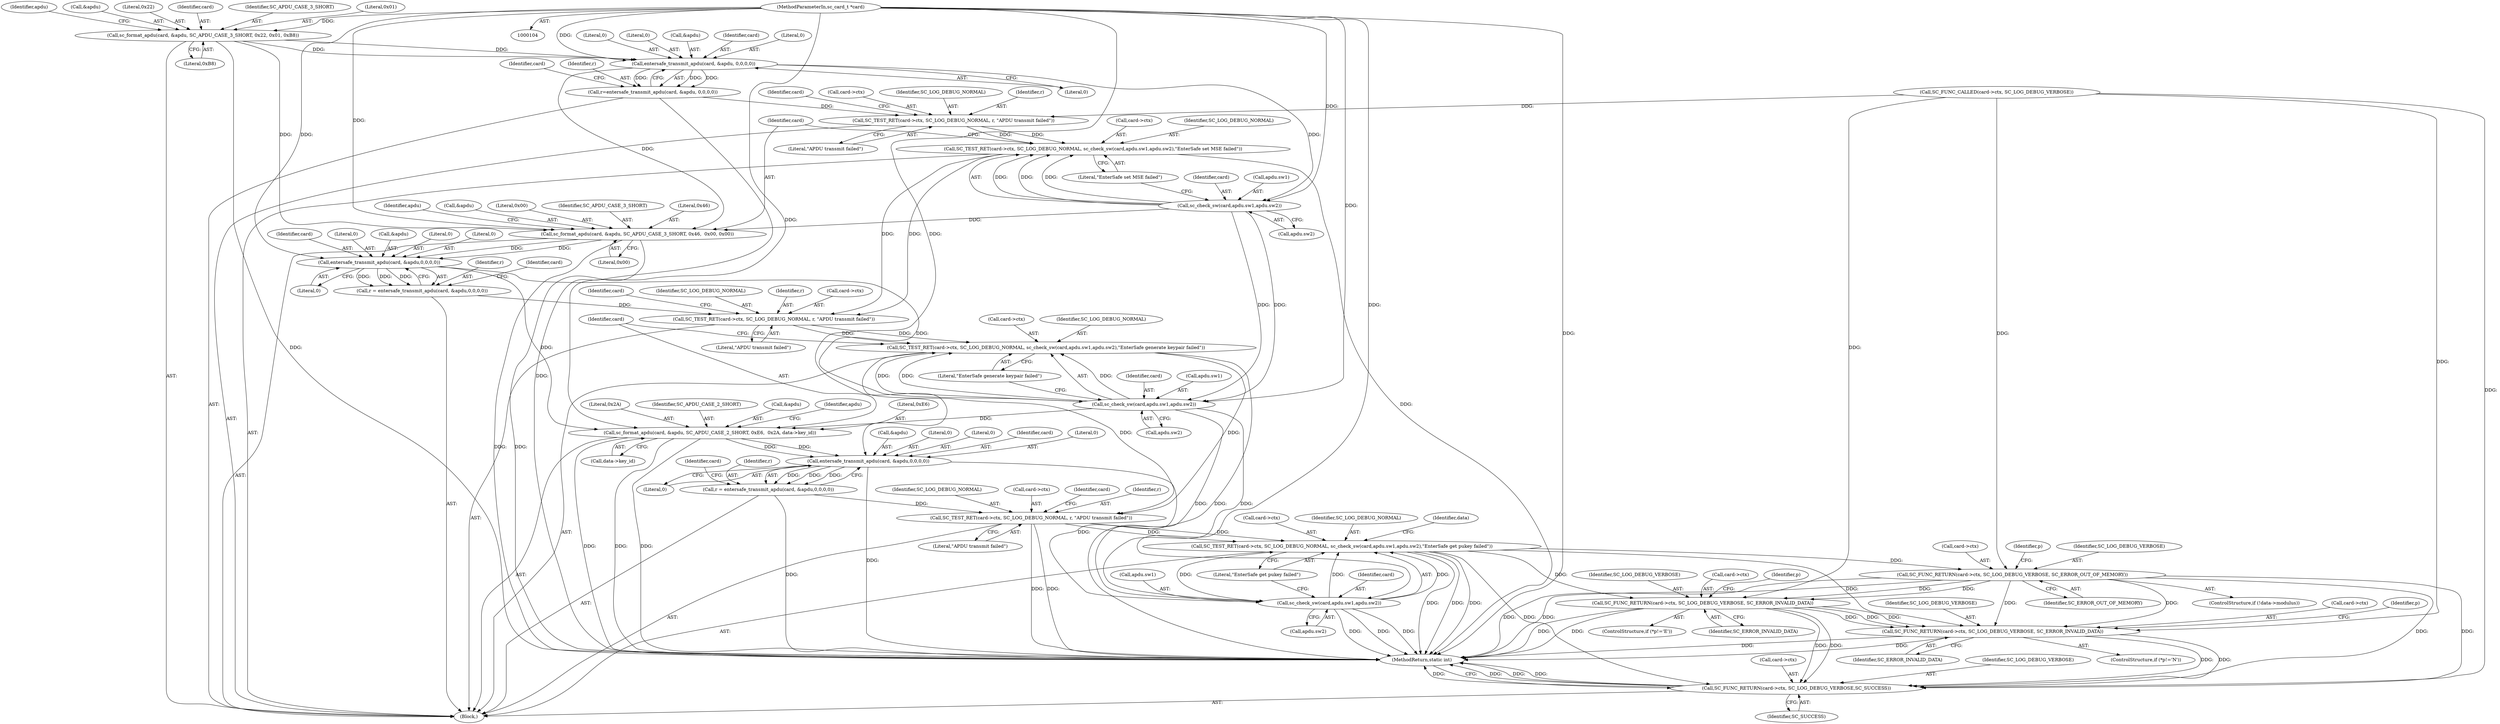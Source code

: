 digraph "0_OpenSC_8fe377e93b4b56060e5bbfb6f3142ceaeca744fa_5@pointer" {
"1000105" [label="(MethodParameterIn,sc_card_t *card)"];
"1000126" [label="(Call,sc_format_apdu(card, &apdu, SC_APDU_CASE_3_SHORT, 0x22, 0x01, 0xB8))"];
"1000183" [label="(Call,entersafe_transmit_apdu(card, &apdu, 0,0,0,0))"];
"1000181" [label="(Call,r=entersafe_transmit_apdu(card, &apdu, 0,0,0,0))"];
"1000191" [label="(Call,SC_TEST_RET(card->ctx, SC_LOG_DEBUG_NORMAL, r, \"APDU transmit failed\"))"];
"1000198" [label="(Call,SC_TEST_RET(card->ctx, SC_LOG_DEBUG_NORMAL, sc_check_sw(card,apdu.sw1,apdu.sw2),\"EnterSafe set MSE failed\"))"];
"1000270" [label="(Call,SC_TEST_RET(card->ctx, SC_LOG_DEBUG_NORMAL, r, \"APDU transmit failed\"))"];
"1000277" [label="(Call,SC_TEST_RET(card->ctx, SC_LOG_DEBUG_NORMAL, sc_check_sw(card,apdu.sw1,apdu.sw2),\"EnterSafe generate keypair failed\"))"];
"1000332" [label="(Call,SC_TEST_RET(card->ctx, SC_LOG_DEBUG_NORMAL, r, \"APDU transmit failed\"))"];
"1000339" [label="(Call,SC_TEST_RET(card->ctx, SC_LOG_DEBUG_NORMAL, sc_check_sw(card,apdu.sw1,apdu.sw2),\"EnterSafe get pukey failed\"))"];
"1000364" [label="(Call,SC_FUNC_RETURN(card->ctx, SC_LOG_DEBUG_VERBOSE, SC_ERROR_OUT_OF_MEMORY))"];
"1000378" [label="(Call,SC_FUNC_RETURN(card->ctx, SC_LOG_DEBUG_VERBOSE, SC_ERROR_INVALID_DATA))"];
"1000396" [label="(Call,SC_FUNC_RETURN(card->ctx, SC_LOG_DEBUG_VERBOSE, SC_ERROR_INVALID_DATA))"];
"1000450" [label="(Call,SC_FUNC_RETURN(card->ctx, SC_LOG_DEBUG_VERBOSE,SC_SUCCESS))"];
"1000203" [label="(Call,sc_check_sw(card,apdu.sw1,apdu.sw2))"];
"1000212" [label="(Call,sc_format_apdu(card, &apdu, SC_APDU_CASE_3_SHORT, 0x46,  0x00, 0x00))"];
"1000262" [label="(Call,entersafe_transmit_apdu(card, &apdu,0,0,0,0))"];
"1000260" [label="(Call,r = entersafe_transmit_apdu(card, &apdu,0,0,0,0))"];
"1000282" [label="(Call,sc_check_sw(card,apdu.sw1,apdu.sw2))"];
"1000291" [label="(Call,sc_format_apdu(card, &apdu, SC_APDU_CASE_2_SHORT, 0xE6,  0x2A, data->key_id))"];
"1000324" [label="(Call,entersafe_transmit_apdu(card, &apdu,0,0,0,0))"];
"1000322" [label="(Call,r = entersafe_transmit_apdu(card, &apdu,0,0,0,0))"];
"1000344" [label="(Call,sc_check_sw(card,apdu.sw1,apdu.sw2))"];
"1000331" [label="(Literal,0)"];
"1000105" [label="(MethodParameterIn,sc_card_t *card)"];
"1000391" [label="(ControlStructure,if (*p!='N'))"];
"1000131" [label="(Literal,0x22)"];
"1000371" [label="(Identifier,p)"];
"1000184" [label="(Identifier,card)"];
"1000359" [label="(ControlStructure,if (!data->modulus))"];
"1000107" [label="(Block,)"];
"1000127" [label="(Identifier,card)"];
"1000222" [label="(Identifier,apdu)"];
"1000191" [label="(Call,SC_TEST_RET(card->ctx, SC_LOG_DEBUG_NORMAL, r, \"APDU transmit failed\"))"];
"1000267" [label="(Literal,0)"];
"1000297" [label="(Literal,0x2A)"];
"1000303" [label="(Identifier,apdu)"];
"1000373" [label="(ControlStructure,if (*p!='E'))"];
"1000274" [label="(Identifier,SC_LOG_DEBUG_NORMAL)"];
"1000296" [label="(Literal,0xE6)"];
"1000396" [label="(Call,SC_FUNC_RETURN(card->ctx, SC_LOG_DEBUG_VERBOSE, SC_ERROR_INVALID_DATA))"];
"1000199" [label="(Call,card->ctx)"];
"1000202" [label="(Identifier,SC_LOG_DEBUG_NORMAL)"];
"1000214" [label="(Call,&apdu)"];
"1000346" [label="(Call,apdu.sw1)"];
"1000130" [label="(Identifier,SC_APDU_CASE_3_SHORT)"];
"1000340" [label="(Call,card->ctx)"];
"1000451" [label="(Call,card->ctx)"];
"1000266" [label="(Literal,0)"];
"1000349" [label="(Call,apdu.sw2)"];
"1000196" [label="(Identifier,r)"];
"1000323" [label="(Identifier,r)"];
"1000192" [label="(Call,card->ctx)"];
"1000263" [label="(Identifier,card)"];
"1000195" [label="(Identifier,SC_LOG_DEBUG_NORMAL)"];
"1000198" [label="(Call,SC_TEST_RET(card->ctx, SC_LOG_DEBUG_NORMAL, sc_check_sw(card,apdu.sw1,apdu.sw2),\"EnterSafe set MSE failed\"))"];
"1000330" [label="(Literal,0)"];
"1000270" [label="(Call,SC_TEST_RET(card->ctx, SC_LOG_DEBUG_NORMAL, r, \"APDU transmit failed\"))"];
"1000385" [label="(Identifier,p)"];
"1000282" [label="(Call,sc_check_sw(card,apdu.sw1,apdu.sw2))"];
"1000126" [label="(Call,sc_format_apdu(card, &apdu, SC_APDU_CASE_3_SHORT, 0x22, 0x01, 0xB8))"];
"1000454" [label="(Identifier,SC_LOG_DEBUG_VERBOSE)"];
"1000197" [label="(Literal,\"APDU transmit failed\")"];
"1000324" [label="(Call,entersafe_transmit_apdu(card, &apdu,0,0,0,0))"];
"1000213" [label="(Identifier,card)"];
"1000337" [label="(Identifier,r)"];
"1000188" [label="(Literal,0)"];
"1000344" [label="(Call,sc_check_sw(card,apdu.sw1,apdu.sw2))"];
"1000187" [label="(Literal,0)"];
"1000204" [label="(Identifier,card)"];
"1000295" [label="(Identifier,SC_APDU_CASE_2_SHORT)"];
"1000336" [label="(Identifier,SC_LOG_DEBUG_NORMAL)"];
"1000219" [label="(Literal,0x00)"];
"1000325" [label="(Identifier,card)"];
"1000275" [label="(Identifier,r)"];
"1000329" [label="(Literal,0)"];
"1000260" [label="(Call,r = entersafe_transmit_apdu(card, &apdu,0,0,0,0))"];
"1000397" [label="(Call,card->ctx)"];
"1000293" [label="(Call,&apdu)"];
"1000278" [label="(Call,card->ctx)"];
"1000455" [label="(Identifier,SC_SUCCESS)"];
"1000269" [label="(Literal,0)"];
"1000212" [label="(Call,sc_format_apdu(card, &apdu, SC_APDU_CASE_3_SHORT, 0x46,  0x00, 0x00))"];
"1000369" [label="(Identifier,SC_ERROR_OUT_OF_MEMORY)"];
"1000121" [label="(Call,SC_FUNC_CALLED(card->ctx, SC_LOG_DEBUG_VERBOSE))"];
"1000382" [label="(Identifier,SC_LOG_DEBUG_VERBOSE)"];
"1000352" [label="(Literal,\"EnterSafe get pukey failed\")"];
"1000368" [label="(Identifier,SC_LOG_DEBUG_VERBOSE)"];
"1000332" [label="(Call,SC_TEST_RET(card->ctx, SC_LOG_DEBUG_NORMAL, r, \"APDU transmit failed\"))"];
"1000333" [label="(Call,card->ctx)"];
"1000276" [label="(Literal,\"APDU transmit failed\")"];
"1000208" [label="(Call,apdu.sw2)"];
"1000185" [label="(Call,&apdu)"];
"1000181" [label="(Call,r=entersafe_transmit_apdu(card, &apdu, 0,0,0,0))"];
"1000379" [label="(Call,card->ctx)"];
"1000345" [label="(Identifier,card)"];
"1000218" [label="(Literal,0x00)"];
"1000261" [label="(Identifier,r)"];
"1000298" [label="(Call,data->key_id)"];
"1000456" [label="(MethodReturn,static int)"];
"1000183" [label="(Call,entersafe_transmit_apdu(card, &apdu, 0,0,0,0))"];
"1000401" [label="(Identifier,SC_ERROR_INVALID_DATA)"];
"1000378" [label="(Call,SC_FUNC_RETURN(card->ctx, SC_LOG_DEBUG_VERBOSE, SC_ERROR_INVALID_DATA))"];
"1000190" [label="(Literal,0)"];
"1000283" [label="(Identifier,card)"];
"1000277" [label="(Call,SC_TEST_RET(card->ctx, SC_LOG_DEBUG_NORMAL, sc_check_sw(card,apdu.sw1,apdu.sw2),\"EnterSafe generate keypair failed\"))"];
"1000271" [label="(Call,card->ctx)"];
"1000193" [label="(Identifier,card)"];
"1000272" [label="(Identifier,card)"];
"1000268" [label="(Literal,0)"];
"1000262" [label="(Call,entersafe_transmit_apdu(card, &apdu,0,0,0,0))"];
"1000341" [label="(Identifier,card)"];
"1000326" [label="(Call,&apdu)"];
"1000132" [label="(Literal,0x01)"];
"1000136" [label="(Identifier,apdu)"];
"1000328" [label="(Literal,0)"];
"1000200" [label="(Identifier,card)"];
"1000284" [label="(Call,apdu.sw1)"];
"1000279" [label="(Identifier,card)"];
"1000343" [label="(Identifier,SC_LOG_DEBUG_NORMAL)"];
"1000290" [label="(Literal,\"EnterSafe generate keypair failed\")"];
"1000264" [label="(Call,&apdu)"];
"1000281" [label="(Identifier,SC_LOG_DEBUG_NORMAL)"];
"1000450" [label="(Call,SC_FUNC_RETURN(card->ctx, SC_LOG_DEBUG_VERBOSE,SC_SUCCESS))"];
"1000383" [label="(Identifier,SC_ERROR_INVALID_DATA)"];
"1000403" [label="(Identifier,p)"];
"1000216" [label="(Identifier,SC_APDU_CASE_3_SHORT)"];
"1000205" [label="(Call,apdu.sw1)"];
"1000364" [label="(Call,SC_FUNC_RETURN(card->ctx, SC_LOG_DEBUG_VERBOSE, SC_ERROR_OUT_OF_MEMORY))"];
"1000291" [label="(Call,sc_format_apdu(card, &apdu, SC_APDU_CASE_2_SHORT, 0xE6,  0x2A, data->key_id))"];
"1000287" [label="(Call,apdu.sw2)"];
"1000133" [label="(Literal,0xB8)"];
"1000203" [label="(Call,sc_check_sw(card,apdu.sw1,apdu.sw2))"];
"1000339" [label="(Call,SC_TEST_RET(card->ctx, SC_LOG_DEBUG_NORMAL, sc_check_sw(card,apdu.sw1,apdu.sw2),\"EnterSafe get pukey failed\"))"];
"1000400" [label="(Identifier,SC_LOG_DEBUG_VERBOSE)"];
"1000292" [label="(Identifier,card)"];
"1000211" [label="(Literal,\"EnterSafe set MSE failed\")"];
"1000365" [label="(Call,card->ctx)"];
"1000334" [label="(Identifier,card)"];
"1000322" [label="(Call,r = entersafe_transmit_apdu(card, &apdu,0,0,0,0))"];
"1000355" [label="(Identifier,data)"];
"1000338" [label="(Literal,\"APDU transmit failed\")"];
"1000189" [label="(Literal,0)"];
"1000217" [label="(Literal,0x46)"];
"1000128" [label="(Call,&apdu)"];
"1000182" [label="(Identifier,r)"];
"1000105" -> "1000104"  [label="AST: "];
"1000105" -> "1000456"  [label="DDG: "];
"1000105" -> "1000126"  [label="DDG: "];
"1000105" -> "1000183"  [label="DDG: "];
"1000105" -> "1000203"  [label="DDG: "];
"1000105" -> "1000212"  [label="DDG: "];
"1000105" -> "1000262"  [label="DDG: "];
"1000105" -> "1000282"  [label="DDG: "];
"1000105" -> "1000291"  [label="DDG: "];
"1000105" -> "1000324"  [label="DDG: "];
"1000105" -> "1000344"  [label="DDG: "];
"1000126" -> "1000107"  [label="AST: "];
"1000126" -> "1000133"  [label="CFG: "];
"1000127" -> "1000126"  [label="AST: "];
"1000128" -> "1000126"  [label="AST: "];
"1000130" -> "1000126"  [label="AST: "];
"1000131" -> "1000126"  [label="AST: "];
"1000132" -> "1000126"  [label="AST: "];
"1000133" -> "1000126"  [label="AST: "];
"1000136" -> "1000126"  [label="CFG: "];
"1000126" -> "1000456"  [label="DDG: "];
"1000126" -> "1000183"  [label="DDG: "];
"1000126" -> "1000183"  [label="DDG: "];
"1000126" -> "1000212"  [label="DDG: "];
"1000183" -> "1000181"  [label="AST: "];
"1000183" -> "1000190"  [label="CFG: "];
"1000184" -> "1000183"  [label="AST: "];
"1000185" -> "1000183"  [label="AST: "];
"1000187" -> "1000183"  [label="AST: "];
"1000188" -> "1000183"  [label="AST: "];
"1000189" -> "1000183"  [label="AST: "];
"1000190" -> "1000183"  [label="AST: "];
"1000181" -> "1000183"  [label="CFG: "];
"1000183" -> "1000181"  [label="DDG: "];
"1000183" -> "1000181"  [label="DDG: "];
"1000183" -> "1000181"  [label="DDG: "];
"1000183" -> "1000203"  [label="DDG: "];
"1000183" -> "1000212"  [label="DDG: "];
"1000181" -> "1000107"  [label="AST: "];
"1000182" -> "1000181"  [label="AST: "];
"1000193" -> "1000181"  [label="CFG: "];
"1000181" -> "1000456"  [label="DDG: "];
"1000181" -> "1000191"  [label="DDG: "];
"1000191" -> "1000107"  [label="AST: "];
"1000191" -> "1000197"  [label="CFG: "];
"1000192" -> "1000191"  [label="AST: "];
"1000195" -> "1000191"  [label="AST: "];
"1000196" -> "1000191"  [label="AST: "];
"1000197" -> "1000191"  [label="AST: "];
"1000200" -> "1000191"  [label="CFG: "];
"1000121" -> "1000191"  [label="DDG: "];
"1000191" -> "1000198"  [label="DDG: "];
"1000191" -> "1000198"  [label="DDG: "];
"1000198" -> "1000107"  [label="AST: "];
"1000198" -> "1000211"  [label="CFG: "];
"1000199" -> "1000198"  [label="AST: "];
"1000202" -> "1000198"  [label="AST: "];
"1000203" -> "1000198"  [label="AST: "];
"1000211" -> "1000198"  [label="AST: "];
"1000213" -> "1000198"  [label="CFG: "];
"1000198" -> "1000456"  [label="DDG: "];
"1000203" -> "1000198"  [label="DDG: "];
"1000203" -> "1000198"  [label="DDG: "];
"1000203" -> "1000198"  [label="DDG: "];
"1000198" -> "1000270"  [label="DDG: "];
"1000198" -> "1000270"  [label="DDG: "];
"1000270" -> "1000107"  [label="AST: "];
"1000270" -> "1000276"  [label="CFG: "];
"1000271" -> "1000270"  [label="AST: "];
"1000274" -> "1000270"  [label="AST: "];
"1000275" -> "1000270"  [label="AST: "];
"1000276" -> "1000270"  [label="AST: "];
"1000279" -> "1000270"  [label="CFG: "];
"1000260" -> "1000270"  [label="DDG: "];
"1000270" -> "1000277"  [label="DDG: "];
"1000270" -> "1000277"  [label="DDG: "];
"1000277" -> "1000107"  [label="AST: "];
"1000277" -> "1000290"  [label="CFG: "];
"1000278" -> "1000277"  [label="AST: "];
"1000281" -> "1000277"  [label="AST: "];
"1000282" -> "1000277"  [label="AST: "];
"1000290" -> "1000277"  [label="AST: "];
"1000292" -> "1000277"  [label="CFG: "];
"1000277" -> "1000456"  [label="DDG: "];
"1000282" -> "1000277"  [label="DDG: "];
"1000282" -> "1000277"  [label="DDG: "];
"1000282" -> "1000277"  [label="DDG: "];
"1000277" -> "1000332"  [label="DDG: "];
"1000277" -> "1000332"  [label="DDG: "];
"1000332" -> "1000107"  [label="AST: "];
"1000332" -> "1000338"  [label="CFG: "];
"1000333" -> "1000332"  [label="AST: "];
"1000336" -> "1000332"  [label="AST: "];
"1000337" -> "1000332"  [label="AST: "];
"1000338" -> "1000332"  [label="AST: "];
"1000341" -> "1000332"  [label="CFG: "];
"1000332" -> "1000456"  [label="DDG: "];
"1000332" -> "1000456"  [label="DDG: "];
"1000322" -> "1000332"  [label="DDG: "];
"1000332" -> "1000339"  [label="DDG: "];
"1000332" -> "1000339"  [label="DDG: "];
"1000339" -> "1000107"  [label="AST: "];
"1000339" -> "1000352"  [label="CFG: "];
"1000340" -> "1000339"  [label="AST: "];
"1000343" -> "1000339"  [label="AST: "];
"1000344" -> "1000339"  [label="AST: "];
"1000352" -> "1000339"  [label="AST: "];
"1000355" -> "1000339"  [label="CFG: "];
"1000339" -> "1000456"  [label="DDG: "];
"1000339" -> "1000456"  [label="DDG: "];
"1000339" -> "1000456"  [label="DDG: "];
"1000344" -> "1000339"  [label="DDG: "];
"1000344" -> "1000339"  [label="DDG: "];
"1000344" -> "1000339"  [label="DDG: "];
"1000339" -> "1000364"  [label="DDG: "];
"1000339" -> "1000378"  [label="DDG: "];
"1000339" -> "1000396"  [label="DDG: "];
"1000339" -> "1000450"  [label="DDG: "];
"1000364" -> "1000359"  [label="AST: "];
"1000364" -> "1000369"  [label="CFG: "];
"1000365" -> "1000364"  [label="AST: "];
"1000368" -> "1000364"  [label="AST: "];
"1000369" -> "1000364"  [label="AST: "];
"1000371" -> "1000364"  [label="CFG: "];
"1000364" -> "1000456"  [label="DDG: "];
"1000364" -> "1000456"  [label="DDG: "];
"1000121" -> "1000364"  [label="DDG: "];
"1000364" -> "1000378"  [label="DDG: "];
"1000364" -> "1000378"  [label="DDG: "];
"1000364" -> "1000396"  [label="DDG: "];
"1000364" -> "1000396"  [label="DDG: "];
"1000364" -> "1000450"  [label="DDG: "];
"1000364" -> "1000450"  [label="DDG: "];
"1000378" -> "1000373"  [label="AST: "];
"1000378" -> "1000383"  [label="CFG: "];
"1000379" -> "1000378"  [label="AST: "];
"1000382" -> "1000378"  [label="AST: "];
"1000383" -> "1000378"  [label="AST: "];
"1000385" -> "1000378"  [label="CFG: "];
"1000378" -> "1000456"  [label="DDG: "];
"1000378" -> "1000456"  [label="DDG: "];
"1000121" -> "1000378"  [label="DDG: "];
"1000378" -> "1000396"  [label="DDG: "];
"1000378" -> "1000396"  [label="DDG: "];
"1000378" -> "1000396"  [label="DDG: "];
"1000378" -> "1000450"  [label="DDG: "];
"1000378" -> "1000450"  [label="DDG: "];
"1000396" -> "1000391"  [label="AST: "];
"1000396" -> "1000401"  [label="CFG: "];
"1000397" -> "1000396"  [label="AST: "];
"1000400" -> "1000396"  [label="AST: "];
"1000401" -> "1000396"  [label="AST: "];
"1000403" -> "1000396"  [label="CFG: "];
"1000396" -> "1000456"  [label="DDG: "];
"1000396" -> "1000456"  [label="DDG: "];
"1000121" -> "1000396"  [label="DDG: "];
"1000396" -> "1000450"  [label="DDG: "];
"1000396" -> "1000450"  [label="DDG: "];
"1000450" -> "1000107"  [label="AST: "];
"1000450" -> "1000455"  [label="CFG: "];
"1000451" -> "1000450"  [label="AST: "];
"1000454" -> "1000450"  [label="AST: "];
"1000455" -> "1000450"  [label="AST: "];
"1000456" -> "1000450"  [label="CFG: "];
"1000450" -> "1000456"  [label="DDG: "];
"1000450" -> "1000456"  [label="DDG: "];
"1000450" -> "1000456"  [label="DDG: "];
"1000450" -> "1000456"  [label="DDG: "];
"1000121" -> "1000450"  [label="DDG: "];
"1000203" -> "1000208"  [label="CFG: "];
"1000204" -> "1000203"  [label="AST: "];
"1000205" -> "1000203"  [label="AST: "];
"1000208" -> "1000203"  [label="AST: "];
"1000211" -> "1000203"  [label="CFG: "];
"1000203" -> "1000212"  [label="DDG: "];
"1000203" -> "1000282"  [label="DDG: "];
"1000203" -> "1000282"  [label="DDG: "];
"1000212" -> "1000107"  [label="AST: "];
"1000212" -> "1000219"  [label="CFG: "];
"1000213" -> "1000212"  [label="AST: "];
"1000214" -> "1000212"  [label="AST: "];
"1000216" -> "1000212"  [label="AST: "];
"1000217" -> "1000212"  [label="AST: "];
"1000218" -> "1000212"  [label="AST: "];
"1000219" -> "1000212"  [label="AST: "];
"1000222" -> "1000212"  [label="CFG: "];
"1000212" -> "1000456"  [label="DDG: "];
"1000212" -> "1000456"  [label="DDG: "];
"1000212" -> "1000262"  [label="DDG: "];
"1000212" -> "1000262"  [label="DDG: "];
"1000262" -> "1000260"  [label="AST: "];
"1000262" -> "1000269"  [label="CFG: "];
"1000263" -> "1000262"  [label="AST: "];
"1000264" -> "1000262"  [label="AST: "];
"1000266" -> "1000262"  [label="AST: "];
"1000267" -> "1000262"  [label="AST: "];
"1000268" -> "1000262"  [label="AST: "];
"1000269" -> "1000262"  [label="AST: "];
"1000260" -> "1000262"  [label="CFG: "];
"1000262" -> "1000260"  [label="DDG: "];
"1000262" -> "1000260"  [label="DDG: "];
"1000262" -> "1000260"  [label="DDG: "];
"1000262" -> "1000282"  [label="DDG: "];
"1000262" -> "1000291"  [label="DDG: "];
"1000260" -> "1000107"  [label="AST: "];
"1000261" -> "1000260"  [label="AST: "];
"1000272" -> "1000260"  [label="CFG: "];
"1000282" -> "1000287"  [label="CFG: "];
"1000283" -> "1000282"  [label="AST: "];
"1000284" -> "1000282"  [label="AST: "];
"1000287" -> "1000282"  [label="AST: "];
"1000290" -> "1000282"  [label="CFG: "];
"1000282" -> "1000291"  [label="DDG: "];
"1000282" -> "1000344"  [label="DDG: "];
"1000282" -> "1000344"  [label="DDG: "];
"1000291" -> "1000107"  [label="AST: "];
"1000291" -> "1000298"  [label="CFG: "];
"1000292" -> "1000291"  [label="AST: "];
"1000293" -> "1000291"  [label="AST: "];
"1000295" -> "1000291"  [label="AST: "];
"1000296" -> "1000291"  [label="AST: "];
"1000297" -> "1000291"  [label="AST: "];
"1000298" -> "1000291"  [label="AST: "];
"1000303" -> "1000291"  [label="CFG: "];
"1000291" -> "1000456"  [label="DDG: "];
"1000291" -> "1000456"  [label="DDG: "];
"1000291" -> "1000456"  [label="DDG: "];
"1000291" -> "1000324"  [label="DDG: "];
"1000291" -> "1000324"  [label="DDG: "];
"1000324" -> "1000322"  [label="AST: "];
"1000324" -> "1000331"  [label="CFG: "];
"1000325" -> "1000324"  [label="AST: "];
"1000326" -> "1000324"  [label="AST: "];
"1000328" -> "1000324"  [label="AST: "];
"1000329" -> "1000324"  [label="AST: "];
"1000330" -> "1000324"  [label="AST: "];
"1000331" -> "1000324"  [label="AST: "];
"1000322" -> "1000324"  [label="CFG: "];
"1000324" -> "1000456"  [label="DDG: "];
"1000324" -> "1000322"  [label="DDG: "];
"1000324" -> "1000322"  [label="DDG: "];
"1000324" -> "1000322"  [label="DDG: "];
"1000324" -> "1000344"  [label="DDG: "];
"1000322" -> "1000107"  [label="AST: "];
"1000323" -> "1000322"  [label="AST: "];
"1000334" -> "1000322"  [label="CFG: "];
"1000322" -> "1000456"  [label="DDG: "];
"1000344" -> "1000349"  [label="CFG: "];
"1000345" -> "1000344"  [label="AST: "];
"1000346" -> "1000344"  [label="AST: "];
"1000349" -> "1000344"  [label="AST: "];
"1000352" -> "1000344"  [label="CFG: "];
"1000344" -> "1000456"  [label="DDG: "];
"1000344" -> "1000456"  [label="DDG: "];
"1000344" -> "1000456"  [label="DDG: "];
}
